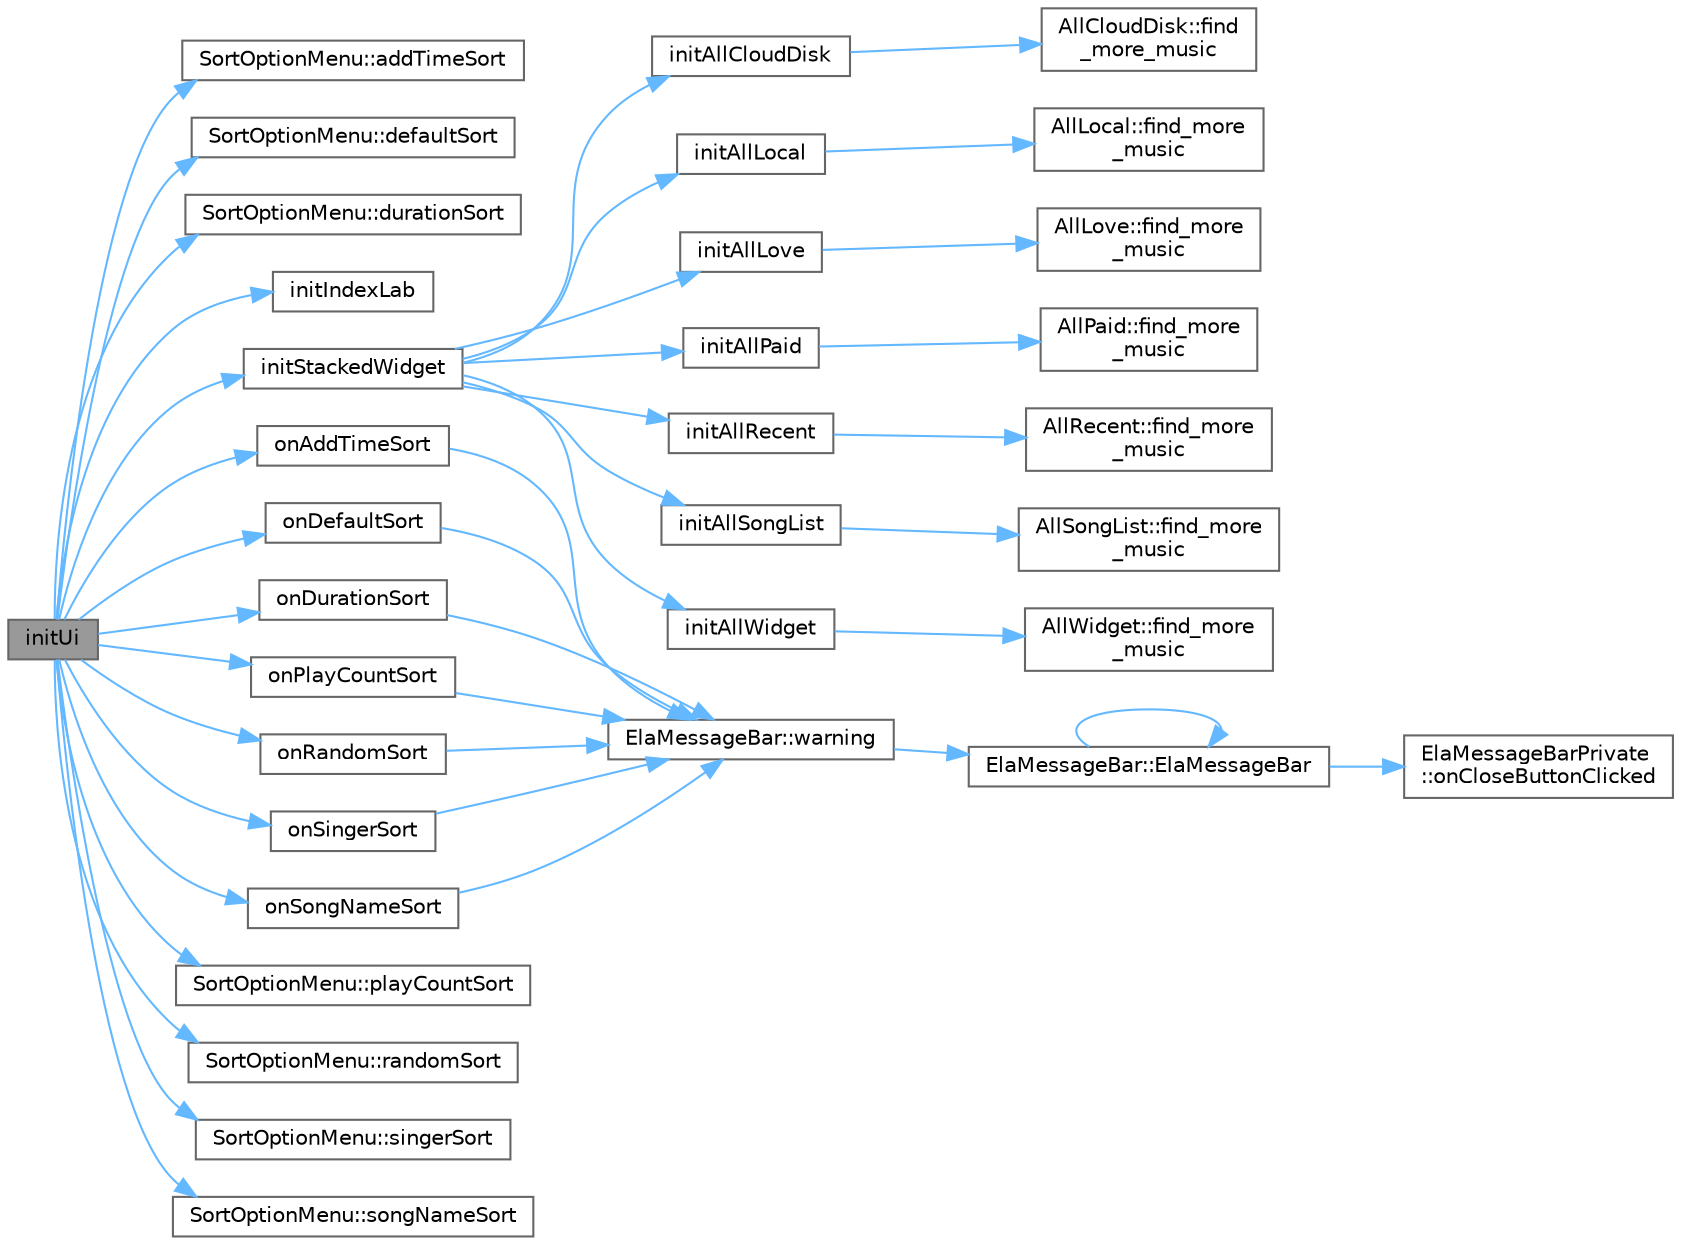 digraph "initUi"
{
 // LATEX_PDF_SIZE
  bgcolor="transparent";
  edge [fontname=Helvetica,fontsize=10,labelfontname=Helvetica,labelfontsize=10];
  node [fontname=Helvetica,fontsize=10,shape=box,height=0.2,width=0.4];
  rankdir="LR";
  Node1 [id="Node000001",label="initUi",height=0.2,width=0.4,color="gray40", fillcolor="grey60", style="filled", fontcolor="black",tooltip="初始化界面"];
  Node1 -> Node2 [id="edge1_Node000001_Node000002",color="steelblue1",style="solid",tooltip=" "];
  Node2 [id="Node000002",label="SortOptionMenu::addTimeSort",height=0.2,width=0.4,color="grey40", fillcolor="white", style="filled",URL="$class_sort_option_menu.html#a62a93505e41ee4916658fff3343f5f8b",tooltip="添加时间排序信号"];
  Node1 -> Node3 [id="edge2_Node000001_Node000003",color="steelblue1",style="solid",tooltip=" "];
  Node3 [id="Node000003",label="SortOptionMenu::defaultSort",height=0.2,width=0.4,color="grey40", fillcolor="white", style="filled",URL="$class_sort_option_menu.html#a50b2ddb2183eedf2bb2cc554dbe628fe",tooltip="默认排序信号"];
  Node1 -> Node4 [id="edge3_Node000001_Node000004",color="steelblue1",style="solid",tooltip=" "];
  Node4 [id="Node000004",label="SortOptionMenu::durationSort",height=0.2,width=0.4,color="grey40", fillcolor="white", style="filled",URL="$class_sort_option_menu.html#aeee8df6b69f3b5a4a9426ce1e767c730",tooltip="时长排序信号"];
  Node1 -> Node5 [id="edge4_Node000001_Node000005",color="steelblue1",style="solid",tooltip=" "];
  Node5 [id="Node000005",label="initIndexLab",height=0.2,width=0.4,color="grey40", fillcolor="white", style="filled",URL="$class_all_music.html#aebc31945fa34b123ada488d5710cce62",tooltip="初始化索引标签"];
  Node1 -> Node6 [id="edge5_Node000001_Node000006",color="steelblue1",style="solid",tooltip=" "];
  Node6 [id="Node000006",label="initStackedWidget",height=0.2,width=0.4,color="grey40", fillcolor="white", style="filled",URL="$class_all_music.html#a0880fc715278119401b0b218adc8ade6",tooltip="初始化堆栈窗口"];
  Node6 -> Node7 [id="edge6_Node000006_Node000007",color="steelblue1",style="solid",tooltip=" "];
  Node7 [id="Node000007",label="initAllCloudDisk",height=0.2,width=0.4,color="grey40", fillcolor="white", style="filled",URL="$class_all_music.html#ad6973c2856d85dfe89d87c160ce7275d",tooltip="初始化云盘音乐控件"];
  Node7 -> Node8 [id="edge7_Node000007_Node000008",color="steelblue1",style="solid",tooltip=" "];
  Node8 [id="Node000008",label="AllCloudDisk::find\l_more_music",height=0.2,width=0.4,color="grey40", fillcolor="white", style="filled",URL="$class_all_cloud_disk.html#aa23356daca3ed71116d6ae55df2991f4",tooltip="搜索更多音乐信号"];
  Node6 -> Node9 [id="edge8_Node000006_Node000009",color="steelblue1",style="solid",tooltip=" "];
  Node9 [id="Node000009",label="initAllLocal",height=0.2,width=0.4,color="grey40", fillcolor="white", style="filled",URL="$class_all_music.html#a4bded8d5668f04b0f57a57ce9f6594c4",tooltip="初始化本地音乐控件"];
  Node9 -> Node10 [id="edge9_Node000009_Node000010",color="steelblue1",style="solid",tooltip=" "];
  Node10 [id="Node000010",label="AllLocal::find_more\l_music",height=0.2,width=0.4,color="grey40", fillcolor="white", style="filled",URL="$class_all_local.html#aa23356daca3ed71116d6ae55df2991f4",tooltip="搜索更多音乐信号"];
  Node6 -> Node11 [id="edge10_Node000006_Node000011",color="steelblue1",style="solid",tooltip=" "];
  Node11 [id="Node000011",label="initAllLove",height=0.2,width=0.4,color="grey40", fillcolor="white", style="filled",URL="$class_all_music.html#a932b23d58d9caad0c0294b78fdd12b49",tooltip="初始化收藏音乐控件"];
  Node11 -> Node12 [id="edge11_Node000011_Node000012",color="steelblue1",style="solid",tooltip=" "];
  Node12 [id="Node000012",label="AllLove::find_more\l_music",height=0.2,width=0.4,color="grey40", fillcolor="white", style="filled",URL="$class_all_love.html#aa23356daca3ed71116d6ae55df2991f4",tooltip="搜索更多音乐信号"];
  Node6 -> Node13 [id="edge12_Node000006_Node000013",color="steelblue1",style="solid",tooltip=" "];
  Node13 [id="Node000013",label="initAllPaid",height=0.2,width=0.4,color="grey40", fillcolor="white", style="filled",URL="$class_all_music.html#accec89bda858e77891a21593603d3642",tooltip="初始化已购音乐控件"];
  Node13 -> Node14 [id="edge13_Node000013_Node000014",color="steelblue1",style="solid",tooltip=" "];
  Node14 [id="Node000014",label="AllPaid::find_more\l_music",height=0.2,width=0.4,color="grey40", fillcolor="white", style="filled",URL="$class_all_paid.html#aa23356daca3ed71116d6ae55df2991f4",tooltip="搜索更多音乐信号"];
  Node6 -> Node15 [id="edge14_Node000006_Node000015",color="steelblue1",style="solid",tooltip=" "];
  Node15 [id="Node000015",label="initAllRecent",height=0.2,width=0.4,color="grey40", fillcolor="white", style="filled",URL="$class_all_music.html#a5dbb5d2e3871003952f783aa238b0624",tooltip="初始化最近播放控件"];
  Node15 -> Node16 [id="edge15_Node000015_Node000016",color="steelblue1",style="solid",tooltip=" "];
  Node16 [id="Node000016",label="AllRecent::find_more\l_music",height=0.2,width=0.4,color="grey40", fillcolor="white", style="filled",URL="$class_all_recent.html#aa23356daca3ed71116d6ae55df2991f4",tooltip="搜索更多音乐信号"];
  Node6 -> Node17 [id="edge16_Node000006_Node000017",color="steelblue1",style="solid",tooltip=" "];
  Node17 [id="Node000017",label="initAllSongList",height=0.2,width=0.4,color="grey40", fillcolor="white", style="filled",URL="$class_all_music.html#af394e10687f6b4ff9cb0b61bea405829",tooltip="初始化歌单控件"];
  Node17 -> Node18 [id="edge17_Node000017_Node000018",color="steelblue1",style="solid",tooltip=" "];
  Node18 [id="Node000018",label="AllSongList::find_more\l_music",height=0.2,width=0.4,color="grey40", fillcolor="white", style="filled",URL="$class_all_song_list.html#aa23356daca3ed71116d6ae55df2991f4",tooltip="搜索更多音乐信号"];
  Node6 -> Node19 [id="edge18_Node000006_Node000019",color="steelblue1",style="solid",tooltip=" "];
  Node19 [id="Node000019",label="initAllWidget",height=0.2,width=0.4,color="grey40", fillcolor="white", style="filled",URL="$class_all_music.html#acd49958707a3d6e81ea739107a67c6a0",tooltip="初始化全部音乐控件"];
  Node19 -> Node20 [id="edge19_Node000019_Node000020",color="steelblue1",style="solid",tooltip=" "];
  Node20 [id="Node000020",label="AllWidget::find_more\l_music",height=0.2,width=0.4,color="grey40", fillcolor="white", style="filled",URL="$class_all_widget.html#aa23356daca3ed71116d6ae55df2991f4",tooltip="搜索更多音乐信号"];
  Node1 -> Node21 [id="edge20_Node000001_Node000021",color="steelblue1",style="solid",tooltip=" "];
  Node21 [id="Node000021",label="onAddTimeSort",height=0.2,width=0.4,color="grey40", fillcolor="white", style="filled",URL="$class_all_music.html#a58cc37eb1a69f43d22e93dbd0a8e32ba",tooltip="按添加时间排序"];
  Node21 -> Node22 [id="edge21_Node000021_Node000022",color="steelblue1",style="solid",tooltip=" "];
  Node22 [id="Node000022",label="ElaMessageBar::warning",height=0.2,width=0.4,color="grey40", fillcolor="white", style="filled",URL="$class_ela_message_bar.html#aaf06af29d4b610224fbb14636ce07b32",tooltip="显示警告消息"];
  Node22 -> Node23 [id="edge22_Node000022_Node000023",color="steelblue1",style="solid",tooltip=" "];
  Node23 [id="Node000023",label="ElaMessageBar::ElaMessageBar",height=0.2,width=0.4,color="grey40", fillcolor="white", style="filled",URL="$class_ela_message_bar.html#a1722699abf44f445a31b469f224ab7ca",tooltip="构造函数，初始化消息栏"];
  Node23 -> Node23 [id="edge23_Node000023_Node000023",color="steelblue1",style="solid",tooltip=" "];
  Node23 -> Node24 [id="edge24_Node000023_Node000024",color="steelblue1",style="solid",tooltip=" "];
  Node24 [id="Node000024",label="ElaMessageBarPrivate\l::onCloseButtonClicked",height=0.2,width=0.4,color="grey40", fillcolor="white", style="filled",URL="$class_ela_message_bar_private.html#a826ca8fdb2ca90af2c67cebd15f19bae",tooltip="关闭按钮点击事件处理"];
  Node1 -> Node25 [id="edge25_Node000001_Node000025",color="steelblue1",style="solid",tooltip=" "];
  Node25 [id="Node000025",label="onDefaultSort",height=0.2,width=0.4,color="grey40", fillcolor="white", style="filled",URL="$class_all_music.html#a77868991ec35ce1ee03a62521bbf03c5",tooltip="默认排序"];
  Node25 -> Node22 [id="edge26_Node000025_Node000022",color="steelblue1",style="solid",tooltip=" "];
  Node1 -> Node26 [id="edge27_Node000001_Node000026",color="steelblue1",style="solid",tooltip=" "];
  Node26 [id="Node000026",label="onDurationSort",height=0.2,width=0.4,color="grey40", fillcolor="white", style="filled",URL="$class_all_music.html#a1bf3aea4b068e67501d5614655eff022",tooltip="按时长排序"];
  Node26 -> Node22 [id="edge28_Node000026_Node000022",color="steelblue1",style="solid",tooltip=" "];
  Node1 -> Node27 [id="edge29_Node000001_Node000027",color="steelblue1",style="solid",tooltip=" "];
  Node27 [id="Node000027",label="onPlayCountSort",height=0.2,width=0.4,color="grey40", fillcolor="white", style="filled",URL="$class_all_music.html#a2deab31ea0dab5b0953202e8135f6236",tooltip="按播放次数排序"];
  Node27 -> Node22 [id="edge30_Node000027_Node000022",color="steelblue1",style="solid",tooltip=" "];
  Node1 -> Node28 [id="edge31_Node000001_Node000028",color="steelblue1",style="solid",tooltip=" "];
  Node28 [id="Node000028",label="onRandomSort",height=0.2,width=0.4,color="grey40", fillcolor="white", style="filled",URL="$class_all_music.html#a2ff39f94b18025fc9f33a0e9a9d75734",tooltip="随机排序"];
  Node28 -> Node22 [id="edge32_Node000028_Node000022",color="steelblue1",style="solid",tooltip=" "];
  Node1 -> Node29 [id="edge33_Node000001_Node000029",color="steelblue1",style="solid",tooltip=" "];
  Node29 [id="Node000029",label="onSingerSort",height=0.2,width=0.4,color="grey40", fillcolor="white", style="filled",URL="$class_all_music.html#a88cff94b79f2aab5610fd6df85c77d39",tooltip="按歌手排序"];
  Node29 -> Node22 [id="edge34_Node000029_Node000022",color="steelblue1",style="solid",tooltip=" "];
  Node1 -> Node30 [id="edge35_Node000001_Node000030",color="steelblue1",style="solid",tooltip=" "];
  Node30 [id="Node000030",label="onSongNameSort",height=0.2,width=0.4,color="grey40", fillcolor="white", style="filled",URL="$class_all_music.html#a8b57469ce5cde9101bd38466a5138bd9",tooltip="按歌曲名称排序"];
  Node30 -> Node22 [id="edge36_Node000030_Node000022",color="steelblue1",style="solid",tooltip=" "];
  Node1 -> Node31 [id="edge37_Node000001_Node000031",color="steelblue1",style="solid",tooltip=" "];
  Node31 [id="Node000031",label="SortOptionMenu::playCountSort",height=0.2,width=0.4,color="grey40", fillcolor="white", style="filled",URL="$class_sort_option_menu.html#a4005719fb6fb6bc4f13d0ae2cb46c120",tooltip="播放次数排序信号"];
  Node1 -> Node32 [id="edge38_Node000001_Node000032",color="steelblue1",style="solid",tooltip=" "];
  Node32 [id="Node000032",label="SortOptionMenu::randomSort",height=0.2,width=0.4,color="grey40", fillcolor="white", style="filled",URL="$class_sort_option_menu.html#a625ed9da15048536d4e71ca307a90a13",tooltip="随机排序信号"];
  Node1 -> Node33 [id="edge39_Node000001_Node000033",color="steelblue1",style="solid",tooltip=" "];
  Node33 [id="Node000033",label="SortOptionMenu::singerSort",height=0.2,width=0.4,color="grey40", fillcolor="white", style="filled",URL="$class_sort_option_menu.html#a8dfbd3ceedab5c9e1c73fcdd16f3681f",tooltip="歌手排序信号"];
  Node1 -> Node34 [id="edge40_Node000001_Node000034",color="steelblue1",style="solid",tooltip=" "];
  Node34 [id="Node000034",label="SortOptionMenu::songNameSort",height=0.2,width=0.4,color="grey40", fillcolor="white", style="filled",URL="$class_sort_option_menu.html#aaab3a5460c247a8f4ae3fa7e964c620e",tooltip="歌曲名排序信号"];
}
